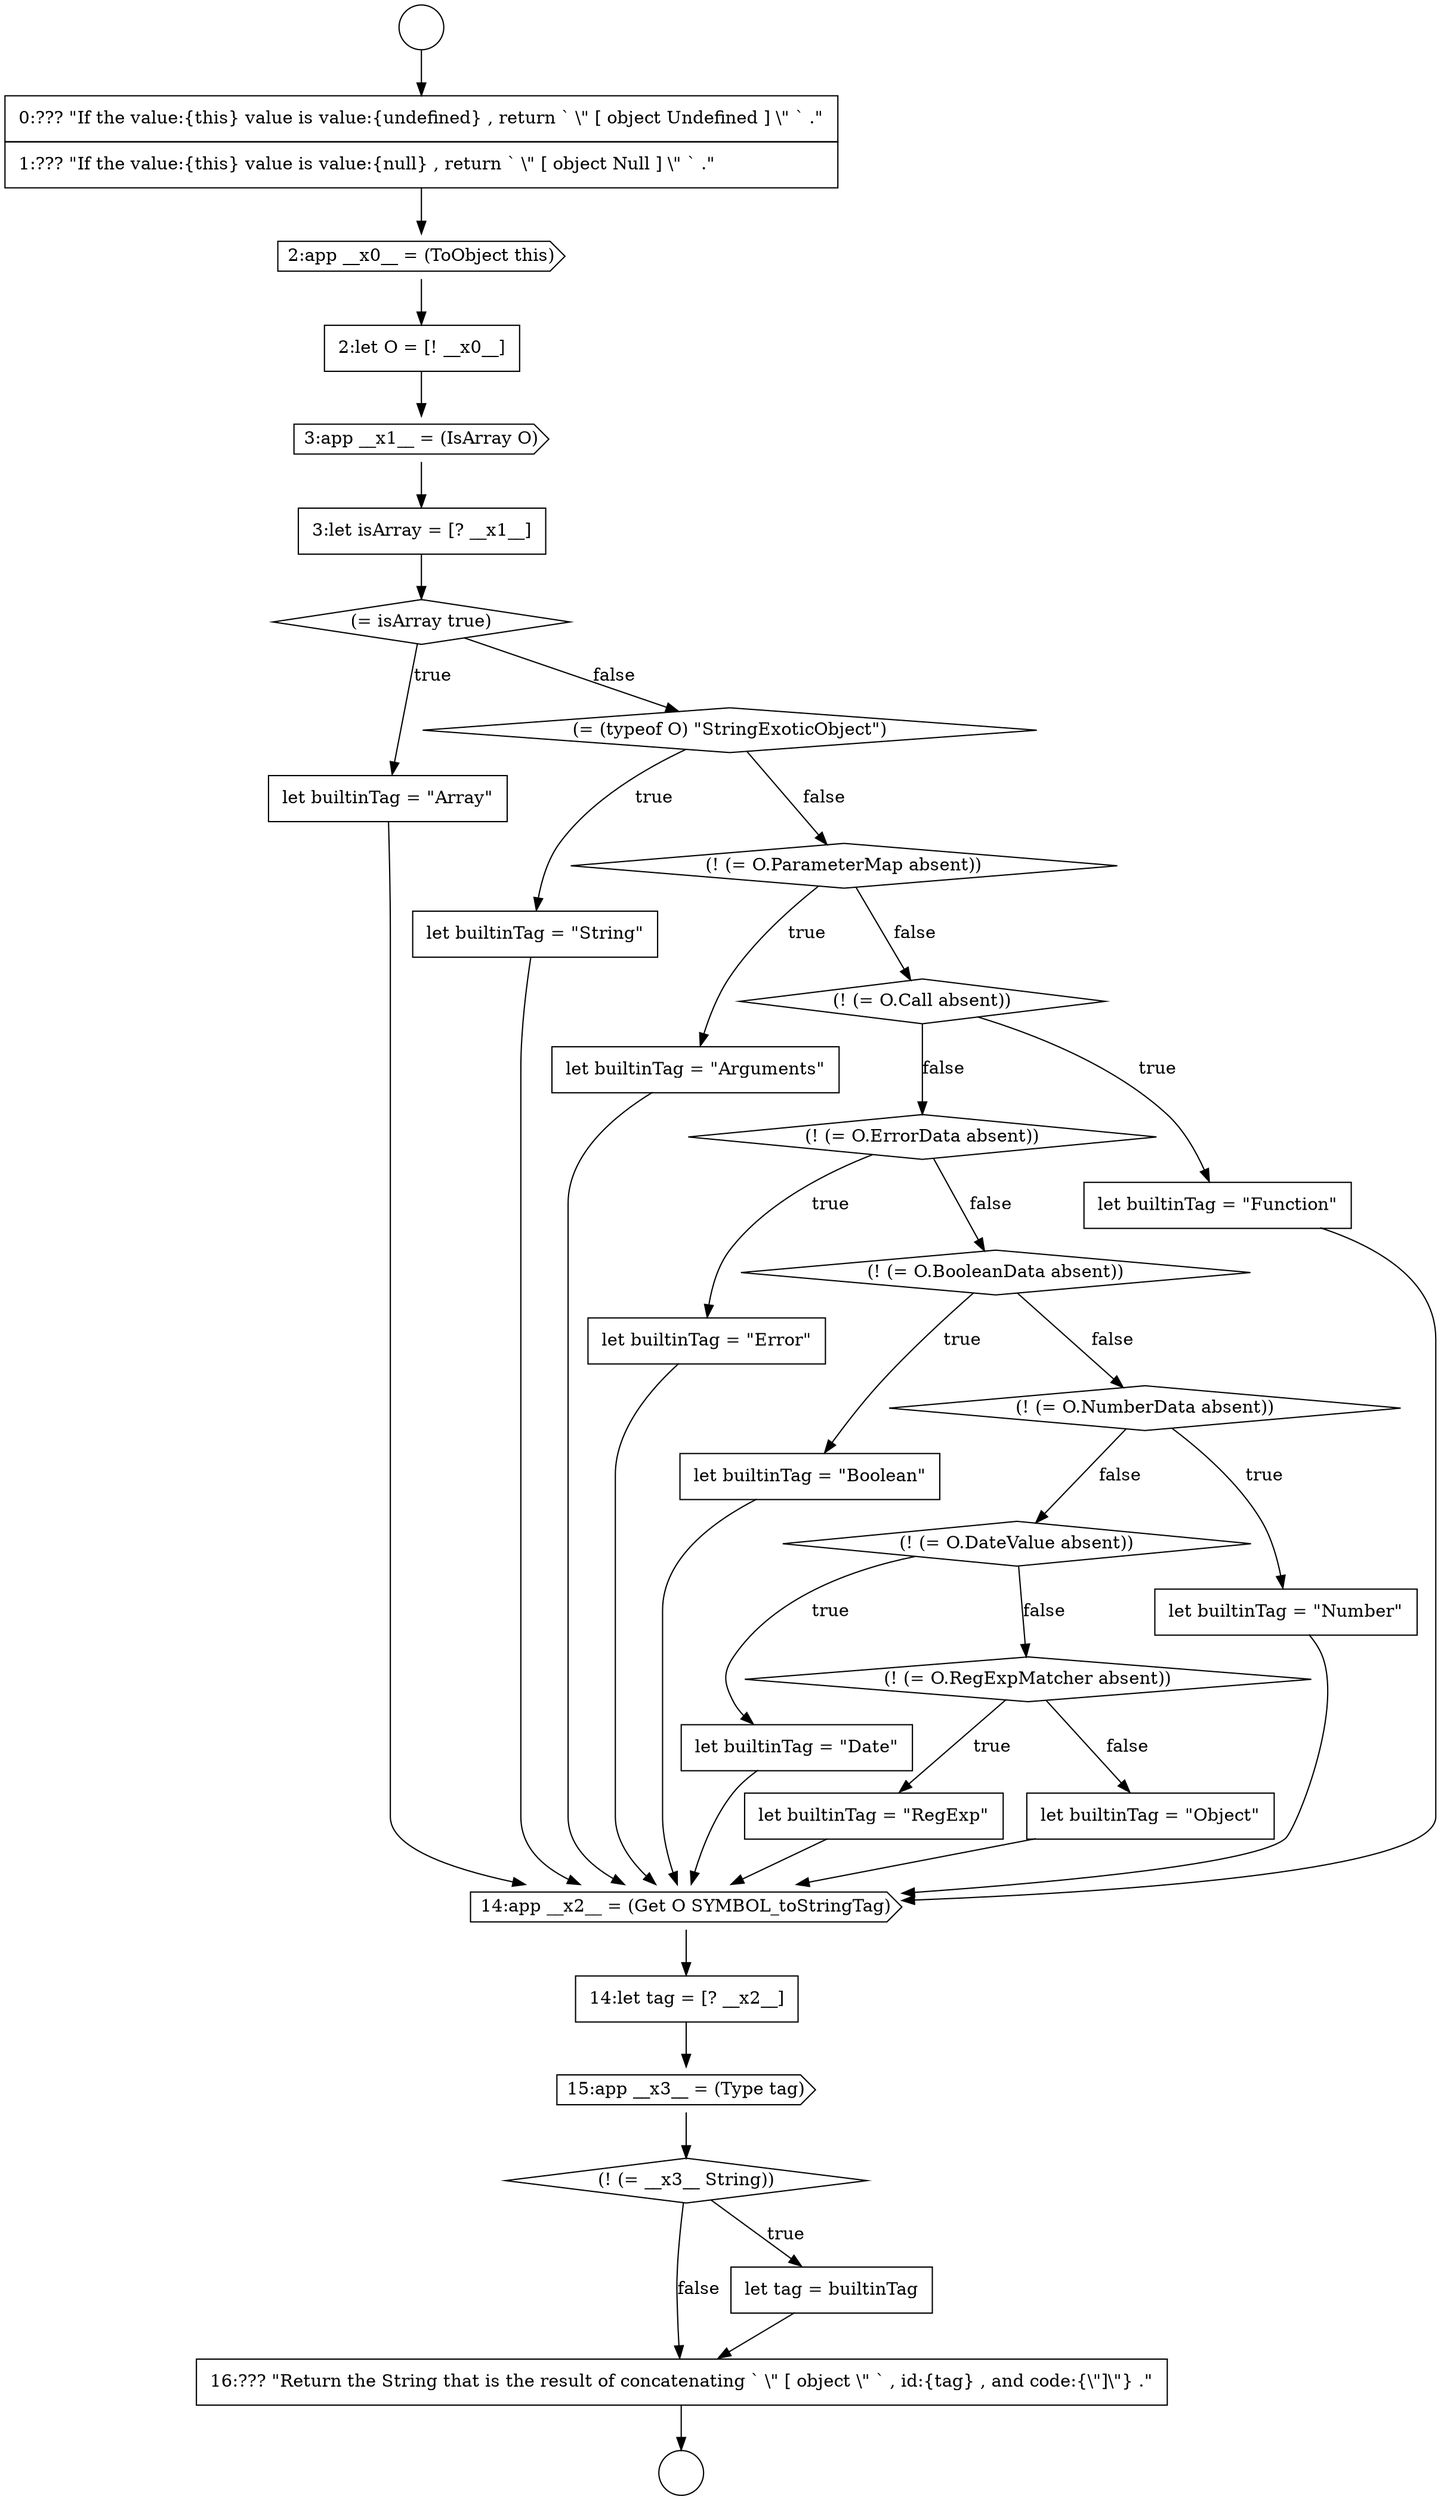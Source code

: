 digraph {
  node10903 [shape=diamond, label=<<font color="black">(= isArray true)</font>> color="black" fillcolor="white" style=filled]
  node10914 [shape=none, margin=0, label=<<font color="black">
    <table border="0" cellborder="1" cellspacing="0" cellpadding="10">
      <tr><td align="left">let builtinTag = &quot;Boolean&quot;</td></tr>
    </table>
  </font>> color="black" fillcolor="white" style=filled]
  node10906 [shape=none, margin=0, label=<<font color="black">
    <table border="0" cellborder="1" cellspacing="0" cellpadding="10">
      <tr><td align="left">let builtinTag = &quot;String&quot;</td></tr>
    </table>
  </font>> color="black" fillcolor="white" style=filled]
  node10925 [shape=diamond, label=<<font color="black">(! (= __x3__ String))</font>> color="black" fillcolor="white" style=filled]
  node10920 [shape=none, margin=0, label=<<font color="black">
    <table border="0" cellborder="1" cellspacing="0" cellpadding="10">
      <tr><td align="left">let builtinTag = &quot;RegExp&quot;</td></tr>
    </table>
  </font>> color="black" fillcolor="white" style=filled]
  node10915 [shape=diamond, label=<<font color="black">(! (= O.NumberData absent))</font>> color="black" fillcolor="white" style=filled]
  node10896 [shape=circle label=" " color="black" fillcolor="white" style=filled]
  node10917 [shape=diamond, label=<<font color="black">(! (= O.DateValue absent))</font>> color="black" fillcolor="white" style=filled]
  node10901 [shape=cds, label=<<font color="black">3:app __x1__ = (IsArray O)</font>> color="black" fillcolor="white" style=filled]
  node10927 [shape=none, margin=0, label=<<font color="black">
    <table border="0" cellborder="1" cellspacing="0" cellpadding="10">
      <tr><td align="left">16:??? &quot;Return the String that is the result of concatenating ` \&quot; [ object \&quot; ` , id:{tag} , and code:{\&quot;]\&quot;} .&quot;</td></tr>
    </table>
  </font>> color="black" fillcolor="white" style=filled]
  node10912 [shape=none, margin=0, label=<<font color="black">
    <table border="0" cellborder="1" cellspacing="0" cellpadding="10">
      <tr><td align="left">let builtinTag = &quot;Error&quot;</td></tr>
    </table>
  </font>> color="black" fillcolor="white" style=filled]
  node10923 [shape=none, margin=0, label=<<font color="black">
    <table border="0" cellborder="1" cellspacing="0" cellpadding="10">
      <tr><td align="left">14:let tag = [? __x2__]</td></tr>
    </table>
  </font>> color="black" fillcolor="white" style=filled]
  node10908 [shape=none, margin=0, label=<<font color="black">
    <table border="0" cellborder="1" cellspacing="0" cellpadding="10">
      <tr><td align="left">let builtinTag = &quot;Arguments&quot;</td></tr>
    </table>
  </font>> color="black" fillcolor="white" style=filled]
  node10913 [shape=diamond, label=<<font color="black">(! (= O.BooleanData absent))</font>> color="black" fillcolor="white" style=filled]
  node10918 [shape=none, margin=0, label=<<font color="black">
    <table border="0" cellborder="1" cellspacing="0" cellpadding="10">
      <tr><td align="left">let builtinTag = &quot;Date&quot;</td></tr>
    </table>
  </font>> color="black" fillcolor="white" style=filled]
  node10922 [shape=cds, label=<<font color="black">14:app __x2__ = (Get O SYMBOL_toStringTag)</font>> color="black" fillcolor="white" style=filled]
  node10911 [shape=diamond, label=<<font color="black">(! (= O.ErrorData absent))</font>> color="black" fillcolor="white" style=filled]
  node10907 [shape=diamond, label=<<font color="black">(! (= O.ParameterMap absent))</font>> color="black" fillcolor="white" style=filled]
  node10926 [shape=none, margin=0, label=<<font color="black">
    <table border="0" cellborder="1" cellspacing="0" cellpadding="10">
      <tr><td align="left">let tag = builtinTag</td></tr>
    </table>
  </font>> color="black" fillcolor="white" style=filled]
  node10897 [shape=circle label=" " color="black" fillcolor="white" style=filled]
  node10919 [shape=diamond, label=<<font color="black">(! (= O.RegExpMatcher absent))</font>> color="black" fillcolor="white" style=filled]
  node10904 [shape=none, margin=0, label=<<font color="black">
    <table border="0" cellborder="1" cellspacing="0" cellpadding="10">
      <tr><td align="left">let builtinTag = &quot;Array&quot;</td></tr>
    </table>
  </font>> color="black" fillcolor="white" style=filled]
  node10921 [shape=none, margin=0, label=<<font color="black">
    <table border="0" cellborder="1" cellspacing="0" cellpadding="10">
      <tr><td align="left">let builtinTag = &quot;Object&quot;</td></tr>
    </table>
  </font>> color="black" fillcolor="white" style=filled]
  node10910 [shape=none, margin=0, label=<<font color="black">
    <table border="0" cellborder="1" cellspacing="0" cellpadding="10">
      <tr><td align="left">let builtinTag = &quot;Function&quot;</td></tr>
    </table>
  </font>> color="black" fillcolor="white" style=filled]
  node10898 [shape=none, margin=0, label=<<font color="black">
    <table border="0" cellborder="1" cellspacing="0" cellpadding="10">
      <tr><td align="left">0:??? &quot;If the value:{this} value is value:{undefined} , return ` \&quot; [ object Undefined ] \&quot; ` .&quot;</td></tr>
      <tr><td align="left">1:??? &quot;If the value:{this} value is value:{null} , return ` \&quot; [ object Null ] \&quot; ` .&quot;</td></tr>
    </table>
  </font>> color="black" fillcolor="white" style=filled]
  node10899 [shape=cds, label=<<font color="black">2:app __x0__ = (ToObject this)</font>> color="black" fillcolor="white" style=filled]
  node10905 [shape=diamond, label=<<font color="black">(= (typeof O) &quot;StringExoticObject&quot;)</font>> color="black" fillcolor="white" style=filled]
  node10924 [shape=cds, label=<<font color="black">15:app __x3__ = (Type tag)</font>> color="black" fillcolor="white" style=filled]
  node10909 [shape=diamond, label=<<font color="black">(! (= O.Call absent))</font>> color="black" fillcolor="white" style=filled]
  node10900 [shape=none, margin=0, label=<<font color="black">
    <table border="0" cellborder="1" cellspacing="0" cellpadding="10">
      <tr><td align="left">2:let O = [! __x0__]</td></tr>
    </table>
  </font>> color="black" fillcolor="white" style=filled]
  node10916 [shape=none, margin=0, label=<<font color="black">
    <table border="0" cellborder="1" cellspacing="0" cellpadding="10">
      <tr><td align="left">let builtinTag = &quot;Number&quot;</td></tr>
    </table>
  </font>> color="black" fillcolor="white" style=filled]
  node10902 [shape=none, margin=0, label=<<font color="black">
    <table border="0" cellborder="1" cellspacing="0" cellpadding="10">
      <tr><td align="left">3:let isArray = [? __x1__]</td></tr>
    </table>
  </font>> color="black" fillcolor="white" style=filled]
  node10907 -> node10908 [label=<<font color="black">true</font>> color="black"]
  node10907 -> node10909 [label=<<font color="black">false</font>> color="black"]
  node10921 -> node10922 [ color="black"]
  node10903 -> node10904 [label=<<font color="black">true</font>> color="black"]
  node10903 -> node10905 [label=<<font color="black">false</font>> color="black"]
  node10922 -> node10923 [ color="black"]
  node10914 -> node10922 [ color="black"]
  node10912 -> node10922 [ color="black"]
  node10906 -> node10922 [ color="black"]
  node10904 -> node10922 [ color="black"]
  node10910 -> node10922 [ color="black"]
  node10911 -> node10912 [label=<<font color="black">true</font>> color="black"]
  node10911 -> node10913 [label=<<font color="black">false</font>> color="black"]
  node10919 -> node10920 [label=<<font color="black">true</font>> color="black"]
  node10919 -> node10921 [label=<<font color="black">false</font>> color="black"]
  node10923 -> node10924 [ color="black"]
  node10924 -> node10925 [ color="black"]
  node10915 -> node10916 [label=<<font color="black">true</font>> color="black"]
  node10915 -> node10917 [label=<<font color="black">false</font>> color="black"]
  node10902 -> node10903 [ color="black"]
  node10920 -> node10922 [ color="black"]
  node10913 -> node10914 [label=<<font color="black">true</font>> color="black"]
  node10913 -> node10915 [label=<<font color="black">false</font>> color="black"]
  node10908 -> node10922 [ color="black"]
  node10898 -> node10899 [ color="black"]
  node10916 -> node10922 [ color="black"]
  node10905 -> node10906 [label=<<font color="black">true</font>> color="black"]
  node10905 -> node10907 [label=<<font color="black">false</font>> color="black"]
  node10896 -> node10898 [ color="black"]
  node10926 -> node10927 [ color="black"]
  node10917 -> node10918 [label=<<font color="black">true</font>> color="black"]
  node10917 -> node10919 [label=<<font color="black">false</font>> color="black"]
  node10901 -> node10902 [ color="black"]
  node10925 -> node10926 [label=<<font color="black">true</font>> color="black"]
  node10925 -> node10927 [label=<<font color="black">false</font>> color="black"]
  node10918 -> node10922 [ color="black"]
  node10899 -> node10900 [ color="black"]
  node10909 -> node10910 [label=<<font color="black">true</font>> color="black"]
  node10909 -> node10911 [label=<<font color="black">false</font>> color="black"]
  node10900 -> node10901 [ color="black"]
  node10927 -> node10897 [ color="black"]
}

